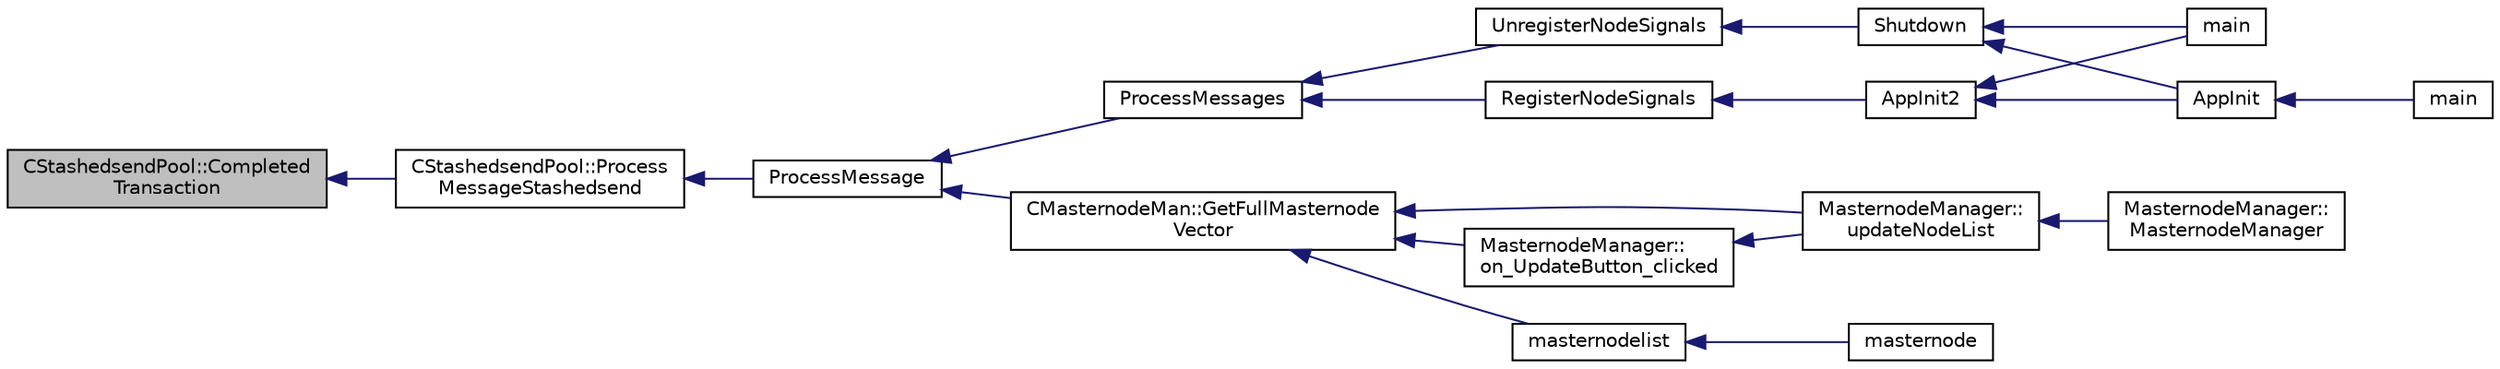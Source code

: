 digraph "CStashedsendPool::CompletedTransaction"
{
  edge [fontname="Helvetica",fontsize="10",labelfontname="Helvetica",labelfontsize="10"];
  node [fontname="Helvetica",fontsize="10",shape=record];
  rankdir="LR";
  Node707 [label="CStashedsendPool::Completed\lTransaction",height=0.2,width=0.4,color="black", fillcolor="grey75", style="filled", fontcolor="black"];
  Node707 -> Node708 [dir="back",color="midnightblue",fontsize="10",style="solid",fontname="Helvetica"];
  Node708 [label="CStashedsendPool::Process\lMessageStashedsend",height=0.2,width=0.4,color="black", fillcolor="white", style="filled",URL="$dd/d8a/class_c_stashedsend_pool.html#a62b472a4e4b1e634bc2e8621be17888e",tooltip="Process a Stashedsend message using the Stashedsend protocol. "];
  Node708 -> Node709 [dir="back",color="midnightblue",fontsize="10",style="solid",fontname="Helvetica"];
  Node709 [label="ProcessMessage",height=0.2,width=0.4,color="black", fillcolor="white", style="filled",URL="$df/d0a/main_8cpp.html#a8ba92b1a4bce3c835e887a9073d17d8e"];
  Node709 -> Node710 [dir="back",color="midnightblue",fontsize="10",style="solid",fontname="Helvetica"];
  Node710 [label="ProcessMessages",height=0.2,width=0.4,color="black", fillcolor="white", style="filled",URL="$d4/dbf/main_8h.html#a196f9318f02448b85b28d612698934fd"];
  Node710 -> Node711 [dir="back",color="midnightblue",fontsize="10",style="solid",fontname="Helvetica"];
  Node711 [label="RegisterNodeSignals",height=0.2,width=0.4,color="black", fillcolor="white", style="filled",URL="$d4/dbf/main_8h.html#ab02615ff65f91d69f8d786ec900baa8a",tooltip="Register with a network node to receive its signals. "];
  Node711 -> Node712 [dir="back",color="midnightblue",fontsize="10",style="solid",fontname="Helvetica"];
  Node712 [label="AppInit2",height=0.2,width=0.4,color="black", fillcolor="white", style="filled",URL="$d8/dc0/init_8h.html#a1a4c1bfbf6ba1db77e988b89b9cadfd3",tooltip="Initialize ion. "];
  Node712 -> Node713 [dir="back",color="midnightblue",fontsize="10",style="solid",fontname="Helvetica"];
  Node713 [label="AppInit",height=0.2,width=0.4,color="black", fillcolor="white", style="filled",URL="$d4/d35/iond_8cpp.html#ac59316b767e6984e1285f0531275286b"];
  Node713 -> Node714 [dir="back",color="midnightblue",fontsize="10",style="solid",fontname="Helvetica"];
  Node714 [label="main",height=0.2,width=0.4,color="black", fillcolor="white", style="filled",URL="$d4/d35/iond_8cpp.html#a0ddf1224851353fc92bfbff6f499fa97"];
  Node712 -> Node715 [dir="back",color="midnightblue",fontsize="10",style="solid",fontname="Helvetica"];
  Node715 [label="main",height=0.2,width=0.4,color="black", fillcolor="white", style="filled",URL="$d5/d2d/ion_8cpp.html#a0ddf1224851353fc92bfbff6f499fa97"];
  Node710 -> Node716 [dir="back",color="midnightblue",fontsize="10",style="solid",fontname="Helvetica"];
  Node716 [label="UnregisterNodeSignals",height=0.2,width=0.4,color="black", fillcolor="white", style="filled",URL="$d4/dbf/main_8h.html#a3ef0cc6e9d9d6435ee2a5569244d6ebd",tooltip="Unregister a network node. "];
  Node716 -> Node717 [dir="back",color="midnightblue",fontsize="10",style="solid",fontname="Helvetica"];
  Node717 [label="Shutdown",height=0.2,width=0.4,color="black", fillcolor="white", style="filled",URL="$d8/dc0/init_8h.html#ac5f038c2b480cf9ef5e19e3eba8dbaf9"];
  Node717 -> Node713 [dir="back",color="midnightblue",fontsize="10",style="solid",fontname="Helvetica"];
  Node717 -> Node715 [dir="back",color="midnightblue",fontsize="10",style="solid",fontname="Helvetica"];
  Node709 -> Node718 [dir="back",color="midnightblue",fontsize="10",style="solid",fontname="Helvetica"];
  Node718 [label="CMasternodeMan::GetFullMasternode\lVector",height=0.2,width=0.4,color="black", fillcolor="white", style="filled",URL="$dc/d6b/class_c_masternode_man.html#ab39e213a7601e1bef2eba1d5d63206f5"];
  Node718 -> Node719 [dir="back",color="midnightblue",fontsize="10",style="solid",fontname="Helvetica"];
  Node719 [label="MasternodeManager::\lupdateNodeList",height=0.2,width=0.4,color="black", fillcolor="white", style="filled",URL="$d9/d70/class_masternode_manager.html#a5485a8bd6ccf673027165cc1207dfae9"];
  Node719 -> Node720 [dir="back",color="midnightblue",fontsize="10",style="solid",fontname="Helvetica"];
  Node720 [label="MasternodeManager::\lMasternodeManager",height=0.2,width=0.4,color="black", fillcolor="white", style="filled",URL="$d9/d70/class_masternode_manager.html#ad18cb99065e056e6b791e2356de826bf"];
  Node718 -> Node721 [dir="back",color="midnightblue",fontsize="10",style="solid",fontname="Helvetica"];
  Node721 [label="MasternodeManager::\lon_UpdateButton_clicked",height=0.2,width=0.4,color="black", fillcolor="white", style="filled",URL="$d9/d70/class_masternode_manager.html#ae8d07b4d869e3eb09fe1be445eff0430"];
  Node721 -> Node719 [dir="back",color="midnightblue",fontsize="10",style="solid",fontname="Helvetica"];
  Node718 -> Node722 [dir="back",color="midnightblue",fontsize="10",style="solid",fontname="Helvetica"];
  Node722 [label="masternodelist",height=0.2,width=0.4,color="black", fillcolor="white", style="filled",URL="$d5/d6b/rpcstashedsend_8cpp.html#a3a7ed7e37f21eb2912afc6e776f7236c"];
  Node722 -> Node723 [dir="back",color="midnightblue",fontsize="10",style="solid",fontname="Helvetica"];
  Node723 [label="masternode",height=0.2,width=0.4,color="black", fillcolor="white", style="filled",URL="$d5/d6b/rpcstashedsend_8cpp.html#a30609e443aeb47c29ed0878d16b1b5e1"];
}
